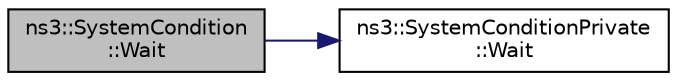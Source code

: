 digraph "ns3::SystemCondition::Wait"
{
  edge [fontname="Helvetica",fontsize="10",labelfontname="Helvetica",labelfontsize="10"];
  node [fontname="Helvetica",fontsize="10",shape=record];
  rankdir="LR";
  Node1 [label="ns3::SystemCondition\l::Wait",height=0.2,width=0.4,color="black", fillcolor="grey75", style="filled", fontcolor="black"];
  Node1 -> Node2 [color="midnightblue",fontsize="10",style="solid"];
  Node2 [label="ns3::SystemConditionPrivate\l::Wait",height=0.2,width=0.4,color="black", fillcolor="white", style="filled",URL="$da/d6f/classns3_1_1SystemConditionPrivate.html#ac2e3dfcd1eef3271602eaef7634351f1"];
}
